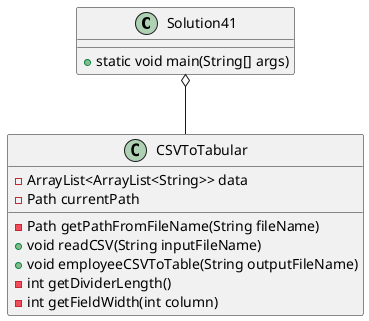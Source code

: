 @startuml
'https://plantuml.com/class-diagram

class Solution41
{
    +static void main(String[] args)
}

class CSVToTabular
{
    -ArrayList<ArrayList<String>> data
    -Path currentPath

    -Path getPathFromFileName(String fileName)
    +void readCSV(String inputFileName)
    +void employeeCSVToTable(String outputFileName)
    -int getDividerLength()
    -int getFieldWidth(int column)
}

Solution41 o-- CSVToTabular

@enduml